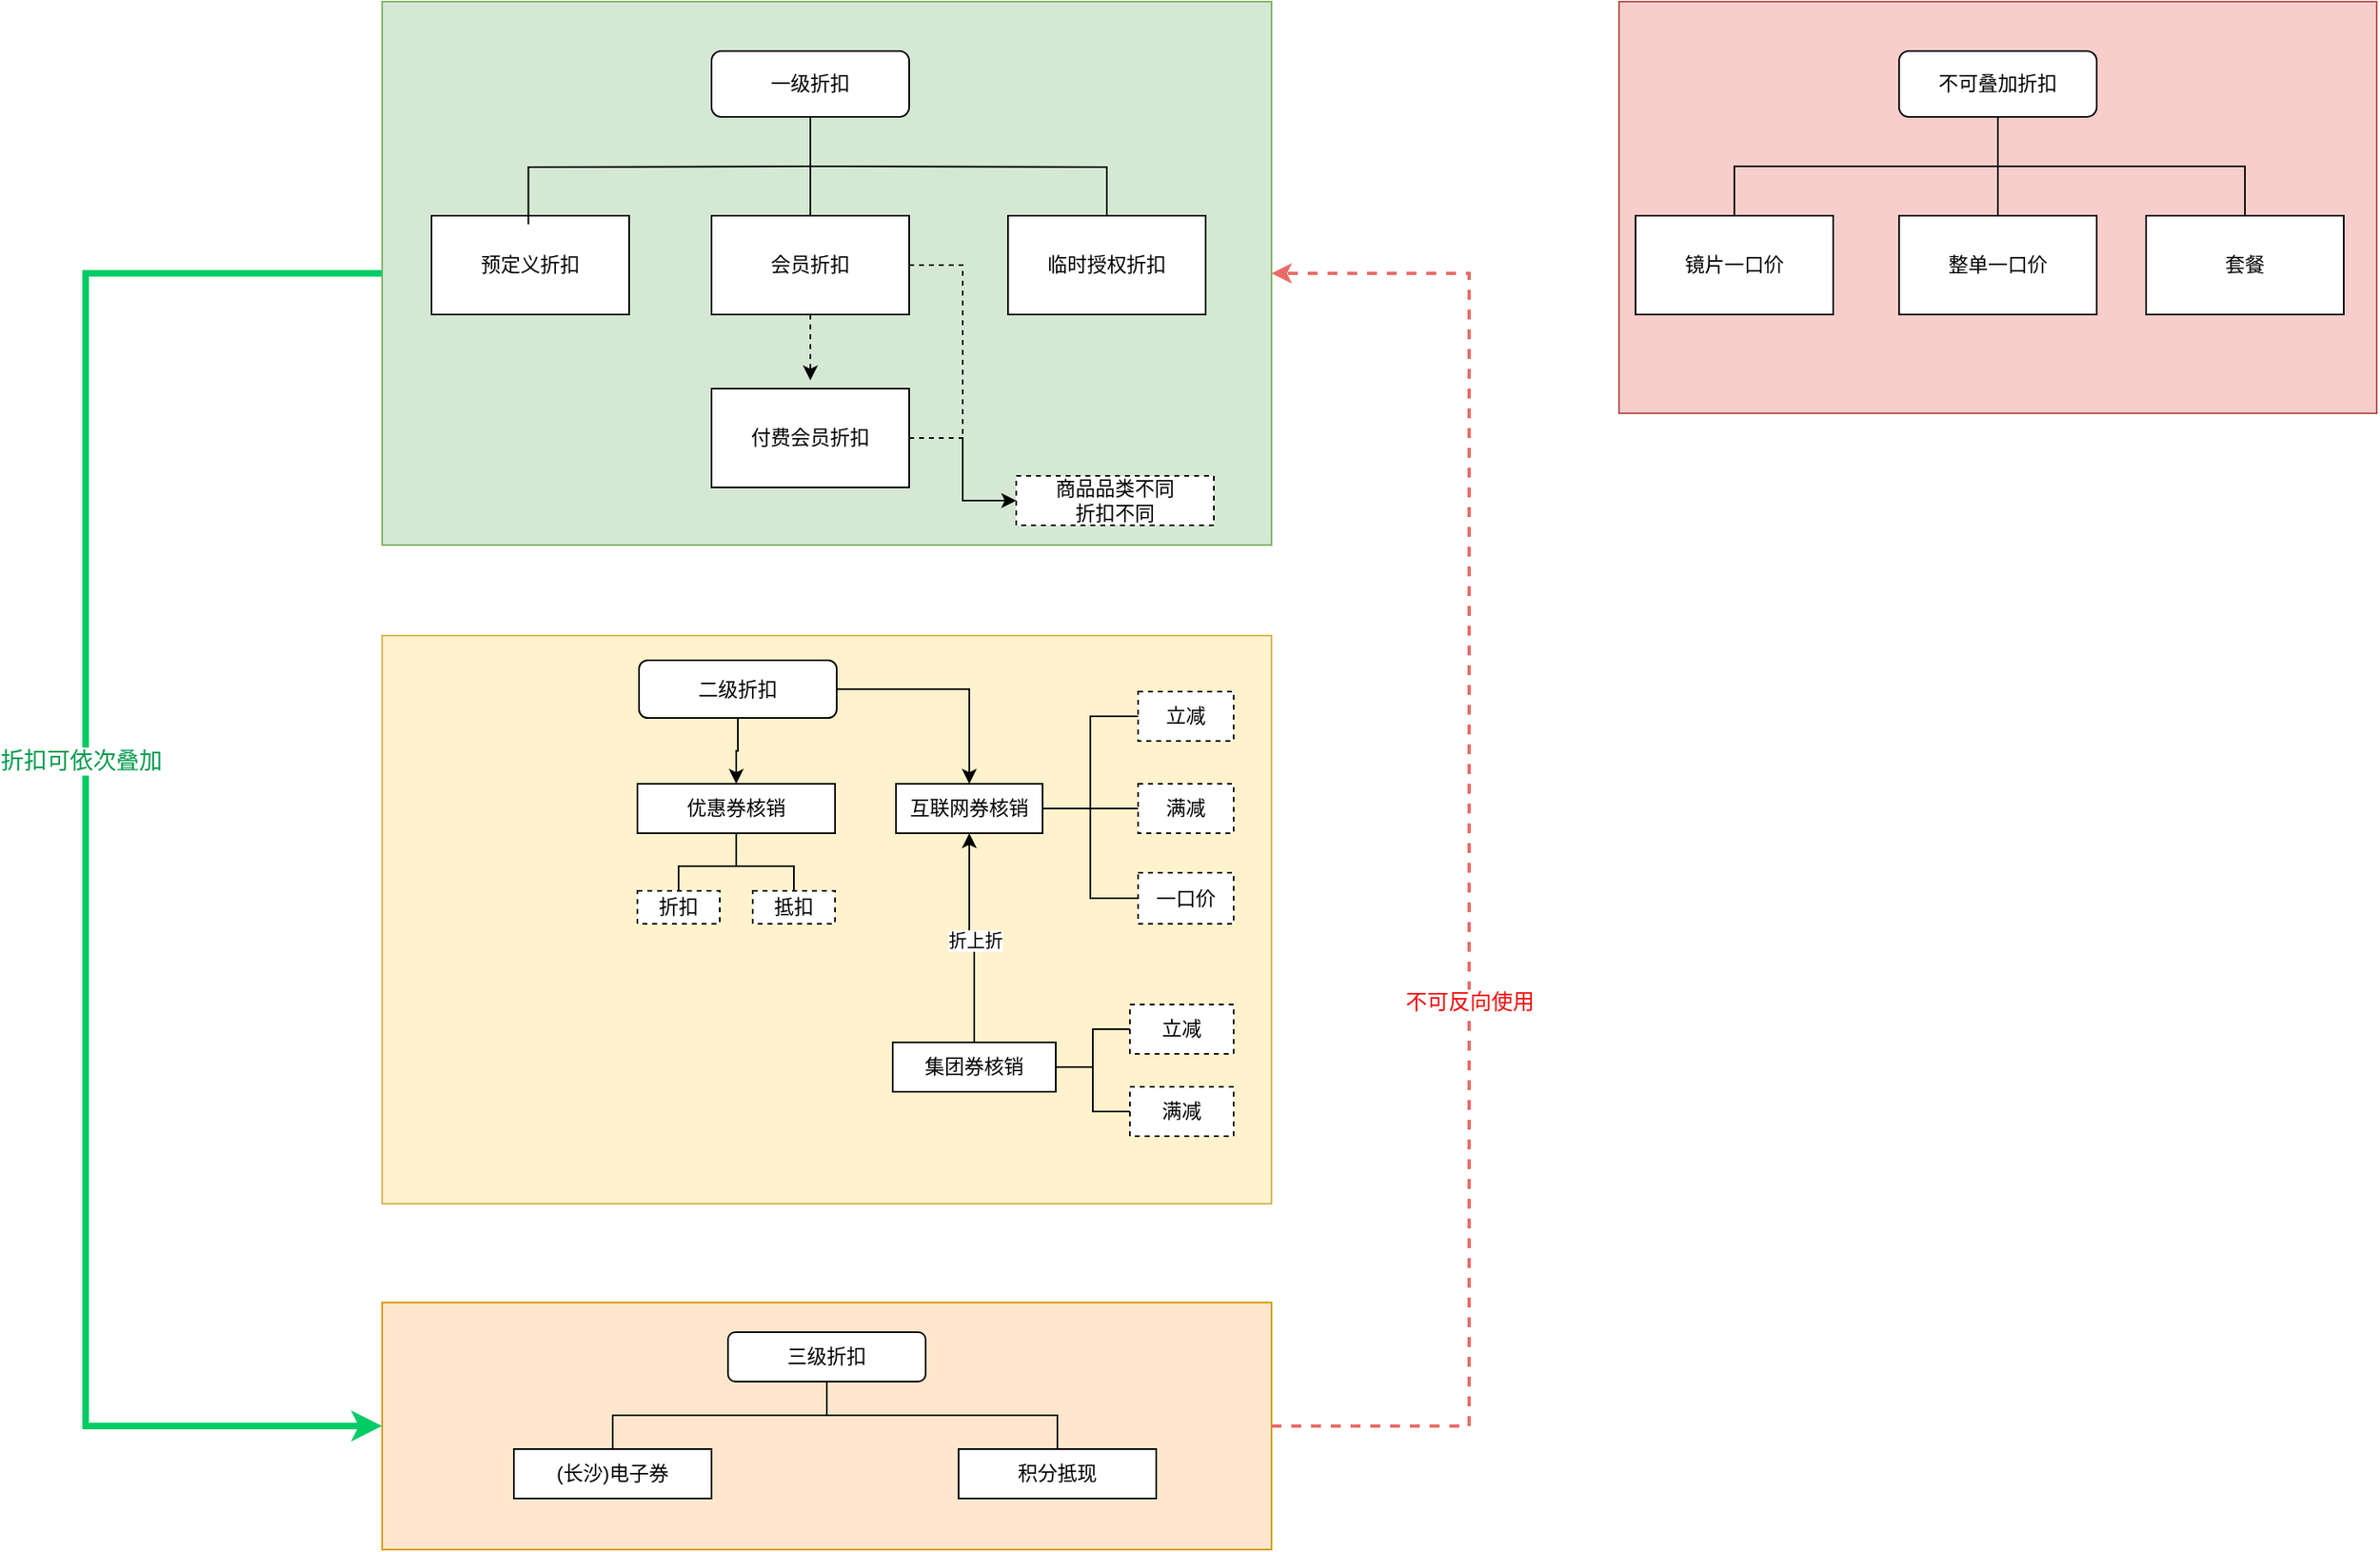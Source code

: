 <mxfile version="25.0.3">
  <diagram name="第 1 页" id="Qo05anvVhtGKLyieYhg1">
    <mxGraphModel dx="1790" dy="560" grid="1" gridSize="10" guides="1" tooltips="1" connect="1" arrows="1" fold="1" page="1" pageScale="1" pageWidth="827" pageHeight="1169" math="0" shadow="0">
      <root>
        <mxCell id="0" />
        <mxCell id="1" parent="0" />
        <mxCell id="EUxthIYtTsblbdW1jSn8-45" value="" style="rounded=0;whiteSpace=wrap;html=1;fillColor=#f8cecc;strokeColor=#b85450;" vertex="1" parent="1">
          <mxGeometry x="611" y="290" width="460" height="250" as="geometry" />
        </mxCell>
        <mxCell id="EUxthIYtTsblbdW1jSn8-41" value="" style="rounded=0;whiteSpace=wrap;html=1;fillColor=#ffe6cc;strokeColor=#d79b00;" vertex="1" parent="1">
          <mxGeometry x="-140" y="1080" width="540" height="150" as="geometry" />
        </mxCell>
        <mxCell id="EUxthIYtTsblbdW1jSn8-34" value="" style="rounded=0;whiteSpace=wrap;html=1;fillColor=#fff2cc;strokeColor=#d6b656;" vertex="1" parent="1">
          <mxGeometry x="-140" y="675" width="540" height="345" as="geometry" />
        </mxCell>
        <mxCell id="EUxthIYtTsblbdW1jSn8-16" value="" style="rounded=0;whiteSpace=wrap;html=1;fillColor=#d5e8d4;strokeColor=#82b366;" vertex="1" parent="1">
          <mxGeometry x="-140" y="290" width="540" height="330" as="geometry" />
        </mxCell>
        <mxCell id="EUxthIYtTsblbdW1jSn8-14" style="edgeStyle=orthogonalEdgeStyle;rounded=0;orthogonalLoop=1;jettySize=auto;html=1;exitX=0.5;exitY=1;exitDx=0;exitDy=0;dashed=1;" edge="1" parent="1" source="EUxthIYtTsblbdW1jSn8-1">
          <mxGeometry relative="1" as="geometry">
            <mxPoint x="120" y="520" as="targetPoint" />
          </mxGeometry>
        </mxCell>
        <mxCell id="EUxthIYtTsblbdW1jSn8-59" style="edgeStyle=orthogonalEdgeStyle;rounded=0;orthogonalLoop=1;jettySize=auto;html=1;entryX=0;entryY=0.5;entryDx=0;entryDy=0;dashed=1;" edge="1" parent="1" source="EUxthIYtTsblbdW1jSn8-1" target="EUxthIYtTsblbdW1jSn8-58">
          <mxGeometry relative="1" as="geometry" />
        </mxCell>
        <mxCell id="EUxthIYtTsblbdW1jSn8-1" value="会员折扣" style="rounded=0;whiteSpace=wrap;html=1;" vertex="1" parent="1">
          <mxGeometry x="60" y="420" width="120" height="60" as="geometry" />
        </mxCell>
        <mxCell id="EUxthIYtTsblbdW1jSn8-2" value="付费会员折扣" style="rounded=0;whiteSpace=wrap;html=1;" vertex="1" parent="1">
          <mxGeometry x="60" y="525" width="120" height="60" as="geometry" />
        </mxCell>
        <mxCell id="EUxthIYtTsblbdW1jSn8-3" value="预定义折扣" style="rounded=0;whiteSpace=wrap;html=1;" vertex="1" parent="1">
          <mxGeometry x="-110" y="420" width="120" height="60" as="geometry" />
        </mxCell>
        <mxCell id="EUxthIYtTsblbdW1jSn8-4" value="套餐" style="rounded=0;whiteSpace=wrap;html=1;" vertex="1" parent="1">
          <mxGeometry x="931" y="420" width="120" height="60" as="geometry" />
        </mxCell>
        <mxCell id="EUxthIYtTsblbdW1jSn8-5" value="临时授权折扣" style="rounded=0;whiteSpace=wrap;html=1;" vertex="1" parent="1">
          <mxGeometry x="240" y="420" width="120" height="60" as="geometry" />
        </mxCell>
        <mxCell id="EUxthIYtTsblbdW1jSn8-6" value="整单一口价" style="rounded=0;whiteSpace=wrap;html=1;" vertex="1" parent="1">
          <mxGeometry x="781" y="420" width="120" height="60" as="geometry" />
        </mxCell>
        <mxCell id="EUxthIYtTsblbdW1jSn8-7" value="镜片一口价" style="rounded=0;whiteSpace=wrap;html=1;" vertex="1" parent="1">
          <mxGeometry x="621" y="420" width="120" height="60" as="geometry" />
        </mxCell>
        <mxCell id="EUxthIYtTsblbdW1jSn8-8" value="积分抵现" style="rounded=0;whiteSpace=wrap;html=1;" vertex="1" parent="1">
          <mxGeometry x="210" y="1169" width="120" height="30" as="geometry" />
        </mxCell>
        <mxCell id="EUxthIYtTsblbdW1jSn8-56" style="edgeStyle=orthogonalEdgeStyle;rounded=0;orthogonalLoop=1;jettySize=auto;html=1;entryX=0.5;entryY=0;entryDx=0;entryDy=0;endArrow=none;endFill=0;" edge="1" parent="1" source="EUxthIYtTsblbdW1jSn8-9" target="EUxthIYtTsblbdW1jSn8-54">
          <mxGeometry relative="1" as="geometry" />
        </mxCell>
        <mxCell id="EUxthIYtTsblbdW1jSn8-57" style="edgeStyle=orthogonalEdgeStyle;rounded=0;orthogonalLoop=1;jettySize=auto;html=1;entryX=0.5;entryY=0;entryDx=0;entryDy=0;endArrow=none;endFill=0;" edge="1" parent="1" source="EUxthIYtTsblbdW1jSn8-9" target="EUxthIYtTsblbdW1jSn8-55">
          <mxGeometry relative="1" as="geometry" />
        </mxCell>
        <mxCell id="EUxthIYtTsblbdW1jSn8-9" value="优惠券核销" style="rounded=0;whiteSpace=wrap;html=1;" vertex="1" parent="1">
          <mxGeometry x="15" y="765" width="120" height="30" as="geometry" />
        </mxCell>
        <mxCell id="EUxthIYtTsblbdW1jSn8-29" style="edgeStyle=orthogonalEdgeStyle;rounded=0;orthogonalLoop=1;jettySize=auto;html=1;entryX=0;entryY=0.5;entryDx=0;entryDy=0;endArrow=none;endFill=0;" edge="1" parent="1" source="EUxthIYtTsblbdW1jSn8-10" target="EUxthIYtTsblbdW1jSn8-23">
          <mxGeometry relative="1" as="geometry" />
        </mxCell>
        <mxCell id="EUxthIYtTsblbdW1jSn8-30" style="edgeStyle=orthogonalEdgeStyle;rounded=0;orthogonalLoop=1;jettySize=auto;html=1;entryX=0;entryY=0.5;entryDx=0;entryDy=0;endArrow=none;endFill=0;" edge="1" parent="1" source="EUxthIYtTsblbdW1jSn8-10" target="EUxthIYtTsblbdW1jSn8-24">
          <mxGeometry relative="1" as="geometry" />
        </mxCell>
        <mxCell id="EUxthIYtTsblbdW1jSn8-31" style="edgeStyle=orthogonalEdgeStyle;rounded=0;orthogonalLoop=1;jettySize=auto;html=1;entryX=0;entryY=0.5;entryDx=0;entryDy=0;endArrow=none;endFill=0;" edge="1" parent="1" source="EUxthIYtTsblbdW1jSn8-10" target="EUxthIYtTsblbdW1jSn8-25">
          <mxGeometry relative="1" as="geometry" />
        </mxCell>
        <mxCell id="EUxthIYtTsblbdW1jSn8-10" value="互联网券核销" style="rounded=0;whiteSpace=wrap;html=1;" vertex="1" parent="1">
          <mxGeometry x="172" y="765" width="89" height="30" as="geometry" />
        </mxCell>
        <mxCell id="EUxthIYtTsblbdW1jSn8-11" value="(长沙)电子券" style="rounded=0;whiteSpace=wrap;html=1;" vertex="1" parent="1">
          <mxGeometry x="-60" y="1169" width="120" height="30" as="geometry" />
        </mxCell>
        <mxCell id="EUxthIYtTsblbdW1jSn8-19" style="edgeStyle=orthogonalEdgeStyle;rounded=0;orthogonalLoop=1;jettySize=auto;html=1;endArrow=none;endFill=0;" edge="1" parent="1" target="EUxthIYtTsblbdW1jSn8-5">
          <mxGeometry relative="1" as="geometry">
            <mxPoint x="120" y="390" as="sourcePoint" />
          </mxGeometry>
        </mxCell>
        <mxCell id="EUxthIYtTsblbdW1jSn8-20" style="edgeStyle=orthogonalEdgeStyle;rounded=0;orthogonalLoop=1;jettySize=auto;html=1;exitX=0.5;exitY=1;exitDx=0;exitDy=0;endArrow=none;endFill=0;" edge="1" parent="1" source="EUxthIYtTsblbdW1jSn8-12" target="EUxthIYtTsblbdW1jSn8-1">
          <mxGeometry relative="1" as="geometry" />
        </mxCell>
        <mxCell id="EUxthIYtTsblbdW1jSn8-12" value="一级折扣" style="rounded=1;whiteSpace=wrap;html=1;" vertex="1" parent="1">
          <mxGeometry x="60" y="320" width="120" height="40" as="geometry" />
        </mxCell>
        <mxCell id="EUxthIYtTsblbdW1jSn8-18" style="edgeStyle=orthogonalEdgeStyle;rounded=0;orthogonalLoop=1;jettySize=auto;html=1;entryX=0.49;entryY=0.088;entryDx=0;entryDy=0;entryPerimeter=0;endArrow=none;endFill=0;" edge="1" parent="1" target="EUxthIYtTsblbdW1jSn8-3">
          <mxGeometry relative="1" as="geometry">
            <mxPoint x="120" y="390" as="sourcePoint" />
          </mxGeometry>
        </mxCell>
        <mxCell id="EUxthIYtTsblbdW1jSn8-32" style="edgeStyle=orthogonalEdgeStyle;rounded=0;orthogonalLoop=1;jettySize=auto;html=1;entryX=0;entryY=0.5;entryDx=0;entryDy=0;endArrow=none;endFill=0;" edge="1" parent="1" source="EUxthIYtTsblbdW1jSn8-22" target="EUxthIYtTsblbdW1jSn8-26">
          <mxGeometry relative="1" as="geometry" />
        </mxCell>
        <mxCell id="EUxthIYtTsblbdW1jSn8-33" style="edgeStyle=orthogonalEdgeStyle;rounded=0;orthogonalLoop=1;jettySize=auto;html=1;entryX=0;entryY=0.5;entryDx=0;entryDy=0;endArrow=none;endFill=0;" edge="1" parent="1" source="EUxthIYtTsblbdW1jSn8-22" target="EUxthIYtTsblbdW1jSn8-27">
          <mxGeometry relative="1" as="geometry" />
        </mxCell>
        <mxCell id="EUxthIYtTsblbdW1jSn8-39" style="edgeStyle=orthogonalEdgeStyle;rounded=0;orthogonalLoop=1;jettySize=auto;html=1;entryX=0.5;entryY=1;entryDx=0;entryDy=0;" edge="1" parent="1" source="EUxthIYtTsblbdW1jSn8-22" target="EUxthIYtTsblbdW1jSn8-10">
          <mxGeometry relative="1" as="geometry" />
        </mxCell>
        <mxCell id="EUxthIYtTsblbdW1jSn8-40" value="折上折" style="edgeLabel;html=1;align=center;verticalAlign=middle;resizable=0;points=[];" vertex="1" connectable="0" parent="EUxthIYtTsblbdW1jSn8-39">
          <mxGeometry x="-0.02" y="1" relative="1" as="geometry">
            <mxPoint as="offset" />
          </mxGeometry>
        </mxCell>
        <mxCell id="EUxthIYtTsblbdW1jSn8-22" value="集团券核销" style="rounded=0;whiteSpace=wrap;html=1;" vertex="1" parent="1">
          <mxGeometry x="170" y="922" width="99" height="30" as="geometry" />
        </mxCell>
        <mxCell id="EUxthIYtTsblbdW1jSn8-23" value="立减" style="rounded=0;whiteSpace=wrap;html=1;dashed=1;" vertex="1" parent="1">
          <mxGeometry x="319" y="709" width="58" height="30" as="geometry" />
        </mxCell>
        <mxCell id="EUxthIYtTsblbdW1jSn8-24" value="满减" style="rounded=0;whiteSpace=wrap;html=1;dashed=1;" vertex="1" parent="1">
          <mxGeometry x="319" y="765" width="58" height="30" as="geometry" />
        </mxCell>
        <mxCell id="EUxthIYtTsblbdW1jSn8-25" value="一口价" style="rounded=0;whiteSpace=wrap;html=1;dashed=1;" vertex="1" parent="1">
          <mxGeometry x="319" y="819" width="58" height="31" as="geometry" />
        </mxCell>
        <mxCell id="EUxthIYtTsblbdW1jSn8-26" value="立减" style="rounded=0;whiteSpace=wrap;html=1;dashed=1;" vertex="1" parent="1">
          <mxGeometry x="314" y="899" width="63" height="30" as="geometry" />
        </mxCell>
        <mxCell id="EUxthIYtTsblbdW1jSn8-27" value="满减" style="rounded=0;whiteSpace=wrap;html=1;dashed=1;" vertex="1" parent="1">
          <mxGeometry x="314" y="949" width="63" height="30" as="geometry" />
        </mxCell>
        <mxCell id="EUxthIYtTsblbdW1jSn8-36" style="edgeStyle=orthogonalEdgeStyle;rounded=0;orthogonalLoop=1;jettySize=auto;html=1;entryX=0.5;entryY=0;entryDx=0;entryDy=0;" edge="1" parent="1" source="EUxthIYtTsblbdW1jSn8-35" target="EUxthIYtTsblbdW1jSn8-9">
          <mxGeometry relative="1" as="geometry" />
        </mxCell>
        <mxCell id="EUxthIYtTsblbdW1jSn8-37" style="edgeStyle=orthogonalEdgeStyle;rounded=0;orthogonalLoop=1;jettySize=auto;html=1;entryX=0.5;entryY=0;entryDx=0;entryDy=0;" edge="1" parent="1" source="EUxthIYtTsblbdW1jSn8-35" target="EUxthIYtTsblbdW1jSn8-10">
          <mxGeometry relative="1" as="geometry" />
        </mxCell>
        <mxCell id="EUxthIYtTsblbdW1jSn8-35" value="二级折扣" style="rounded=1;whiteSpace=wrap;html=1;" vertex="1" parent="1">
          <mxGeometry x="16" y="690" width="120" height="35" as="geometry" />
        </mxCell>
        <mxCell id="EUxthIYtTsblbdW1jSn8-43" style="edgeStyle=orthogonalEdgeStyle;rounded=0;orthogonalLoop=1;jettySize=auto;html=1;entryX=0.5;entryY=0;entryDx=0;entryDy=0;endArrow=none;endFill=0;exitX=0.5;exitY=1;exitDx=0;exitDy=0;" edge="1" parent="1" source="EUxthIYtTsblbdW1jSn8-42" target="EUxthIYtTsblbdW1jSn8-11">
          <mxGeometry relative="1" as="geometry" />
        </mxCell>
        <mxCell id="EUxthIYtTsblbdW1jSn8-44" style="edgeStyle=orthogonalEdgeStyle;rounded=0;orthogonalLoop=1;jettySize=auto;html=1;entryX=0.5;entryY=0;entryDx=0;entryDy=0;endArrow=none;endFill=0;exitX=0.5;exitY=1;exitDx=0;exitDy=0;" edge="1" parent="1" source="EUxthIYtTsblbdW1jSn8-42" target="EUxthIYtTsblbdW1jSn8-8">
          <mxGeometry relative="1" as="geometry" />
        </mxCell>
        <mxCell id="EUxthIYtTsblbdW1jSn8-42" value="三级折扣" style="rounded=1;whiteSpace=wrap;html=1;" vertex="1" parent="1">
          <mxGeometry x="70" y="1098" width="120" height="30" as="geometry" />
        </mxCell>
        <mxCell id="EUxthIYtTsblbdW1jSn8-47" style="edgeStyle=orthogonalEdgeStyle;rounded=0;orthogonalLoop=1;jettySize=auto;html=1;entryX=0.5;entryY=0;entryDx=0;entryDy=0;exitX=0.5;exitY=1;exitDx=0;exitDy=0;endArrow=none;endFill=0;" edge="1" parent="1" source="EUxthIYtTsblbdW1jSn8-46" target="EUxthIYtTsblbdW1jSn8-7">
          <mxGeometry relative="1" as="geometry" />
        </mxCell>
        <mxCell id="EUxthIYtTsblbdW1jSn8-48" style="edgeStyle=orthogonalEdgeStyle;rounded=0;orthogonalLoop=1;jettySize=auto;html=1;entryX=0.5;entryY=0;entryDx=0;entryDy=0;endArrow=none;endFill=0;" edge="1" parent="1" source="EUxthIYtTsblbdW1jSn8-46" target="EUxthIYtTsblbdW1jSn8-6">
          <mxGeometry relative="1" as="geometry" />
        </mxCell>
        <mxCell id="EUxthIYtTsblbdW1jSn8-49" style="edgeStyle=orthogonalEdgeStyle;rounded=0;orthogonalLoop=1;jettySize=auto;html=1;entryX=0.5;entryY=0;entryDx=0;entryDy=0;exitX=0.5;exitY=1;exitDx=0;exitDy=0;endArrow=none;endFill=0;" edge="1" parent="1" source="EUxthIYtTsblbdW1jSn8-46" target="EUxthIYtTsblbdW1jSn8-4">
          <mxGeometry relative="1" as="geometry" />
        </mxCell>
        <mxCell id="EUxthIYtTsblbdW1jSn8-46" value="不可叠加折扣" style="rounded=1;whiteSpace=wrap;html=1;" vertex="1" parent="1">
          <mxGeometry x="781" y="320" width="120" height="40" as="geometry" />
        </mxCell>
        <mxCell id="EUxthIYtTsblbdW1jSn8-50" value="" style="endArrow=classic;html=1;rounded=0;strokeWidth=4;strokeColor=#00CC66;exitX=0;exitY=0.5;exitDx=0;exitDy=0;entryX=0;entryY=0.5;entryDx=0;entryDy=0;" edge="1" parent="1" source="EUxthIYtTsblbdW1jSn8-16" target="EUxthIYtTsblbdW1jSn8-41">
          <mxGeometry width="50" height="50" relative="1" as="geometry">
            <mxPoint x="-250" y="430" as="sourcePoint" />
            <mxPoint x="-250" y="1160" as="targetPoint" />
            <Array as="points">
              <mxPoint x="-320" y="455" />
              <mxPoint x="-320" y="790" />
              <mxPoint x="-320" y="1155" />
            </Array>
          </mxGeometry>
        </mxCell>
        <mxCell id="EUxthIYtTsblbdW1jSn8-51" value="折扣可依次叠加" style="edgeLabel;html=1;align=center;verticalAlign=middle;resizable=0;points=[];fontSize=14;fontColor=#00994D;" vertex="1" connectable="0" parent="EUxthIYtTsblbdW1jSn8-50">
          <mxGeometry x="-0.238" y="-3" relative="1" as="geometry">
            <mxPoint y="72" as="offset" />
          </mxGeometry>
        </mxCell>
        <mxCell id="EUxthIYtTsblbdW1jSn8-52" value="" style="endArrow=classic;dashed=1;html=1;rounded=0;endFill=1;strokeWidth=2;strokeColor=#EA6B66;entryX=1;entryY=0.5;entryDx=0;entryDy=0;exitX=1;exitY=0.5;exitDx=0;exitDy=0;" edge="1" parent="1" source="EUxthIYtTsblbdW1jSn8-41" target="EUxthIYtTsblbdW1jSn8-16">
          <mxGeometry width="50" height="50" relative="1" as="geometry">
            <mxPoint x="500" y="1160" as="sourcePoint" />
            <mxPoint x="500" y="430" as="targetPoint" />
            <Array as="points">
              <mxPoint x="520" y="1155" />
              <mxPoint x="520" y="810" />
              <mxPoint x="520" y="455" />
            </Array>
          </mxGeometry>
        </mxCell>
        <mxCell id="EUxthIYtTsblbdW1jSn8-53" value="不可反向使用" style="edgeLabel;html=1;align=center;verticalAlign=middle;resizable=0;points=[];fontSize=13;fontColor=#f50a0a;" vertex="1" connectable="0" parent="EUxthIYtTsblbdW1jSn8-52">
          <mxGeometry x="-0.195" relative="1" as="geometry">
            <mxPoint as="offset" />
          </mxGeometry>
        </mxCell>
        <mxCell id="EUxthIYtTsblbdW1jSn8-54" value="折扣" style="rounded=0;whiteSpace=wrap;html=1;dashed=1;" vertex="1" parent="1">
          <mxGeometry x="15" y="830" width="50" height="20" as="geometry" />
        </mxCell>
        <mxCell id="EUxthIYtTsblbdW1jSn8-55" value="抵扣" style="rounded=0;whiteSpace=wrap;html=1;dashed=1;" vertex="1" parent="1">
          <mxGeometry x="85" y="830" width="50" height="20" as="geometry" />
        </mxCell>
        <mxCell id="EUxthIYtTsblbdW1jSn8-58" value="商品品类不同&lt;div&gt;折扣不同&lt;/div&gt;" style="rounded=0;whiteSpace=wrap;html=1;dashed=1;" vertex="1" parent="1">
          <mxGeometry x="245" y="578" width="120" height="30" as="geometry" />
        </mxCell>
        <mxCell id="EUxthIYtTsblbdW1jSn8-60" style="edgeStyle=orthogonalEdgeStyle;rounded=0;orthogonalLoop=1;jettySize=auto;html=1;entryX=-0.047;entryY=0.5;entryDx=0;entryDy=0;entryPerimeter=0;endArrow=none;endFill=0;dashed=1;" edge="1" parent="1" source="EUxthIYtTsblbdW1jSn8-2" target="EUxthIYtTsblbdW1jSn8-58">
          <mxGeometry relative="1" as="geometry" />
        </mxCell>
      </root>
    </mxGraphModel>
  </diagram>
</mxfile>

